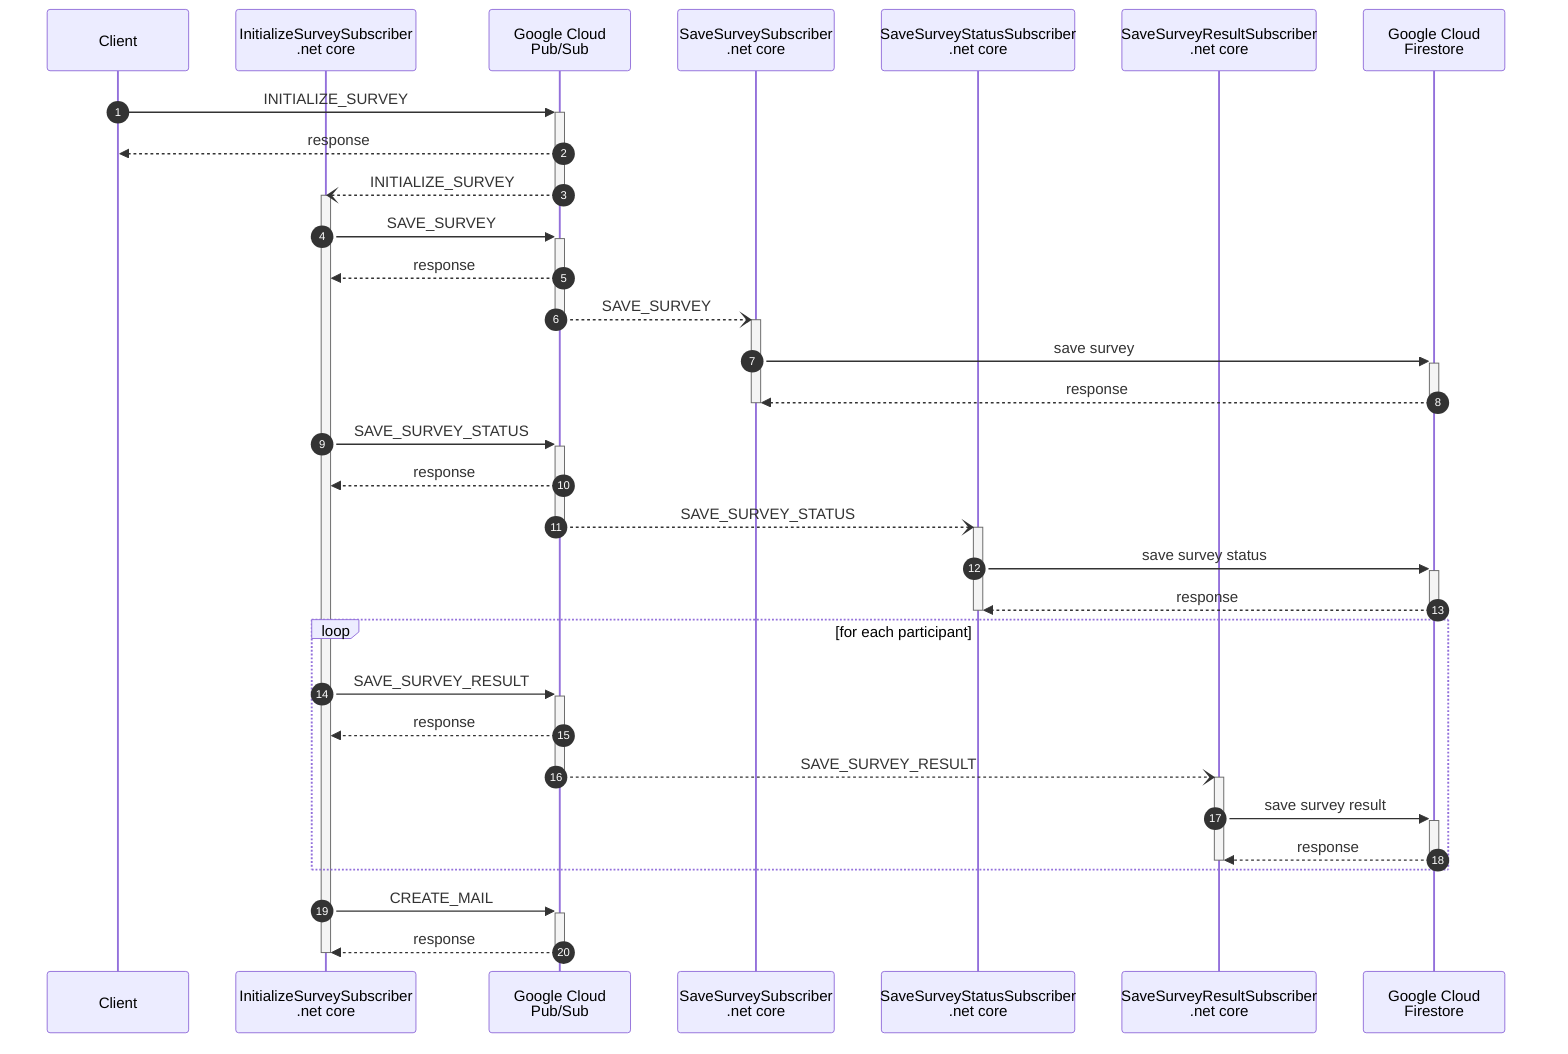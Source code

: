 sequenceDiagram
    autonumber
    participant C as Client
    participant ISS as InitializeSurveySubscriber<br>.net core
    participant PS as Google Cloud<br>Pub/Sub
    participant SSS as SaveSurveySubscriber<br>.net core
    participant SSSS as SaveSurveyStatusSubscriber<br>.net core
    participant SSRS as SaveSurveyResultSubscriber<br>.net core
    participant FS as Google Cloud<br>Firestore
    C->>+PS: INITIALIZE_SURVEY
    PS-->>C: response
    PS--)ISS: INITIALIZE_SURVEY
    deactivate PS
    activate ISS
    %% SAVE_SURVEY
    ISS->>+PS: SAVE_SURVEY
    PS-->>ISS: response
    PS--)+SSS: SAVE_SURVEY
    deactivate PS
    SSS->>+FS: save survey
    FS-->>SSS: response
    deactivate FS
    deactivate SSS
    %% SAVE_SURVEY_STATUS
    ISS->>+PS: SAVE_SURVEY_STATUS
    PS-->>ISS: response
    PS--)+SSSS: SAVE_SURVEY_STATUS
    deactivate PS
    SSSS->>+FS: save survey status
    FS-->>SSSS: response
    deactivate FS
    deactivate SSSS
    %% SAVE_SURVEY_RESULT
    loop for each participant
        ISS->>+PS: SAVE_SURVEY_RESULT
        PS-->>ISS: response
        PS--)+SSRS: SAVE_SURVEY_RESULT
        deactivate PS
        SSRS->>+FS: save survey result
        FS-->>SSRS: response
        deactivate FS
        deactivate SSRS
    end
    %% CREATE_MAIL
    ISS->>+PS: CREATE_MAIL
    PS-->>ISS: response
    deactivate PS
    deactivate ISS